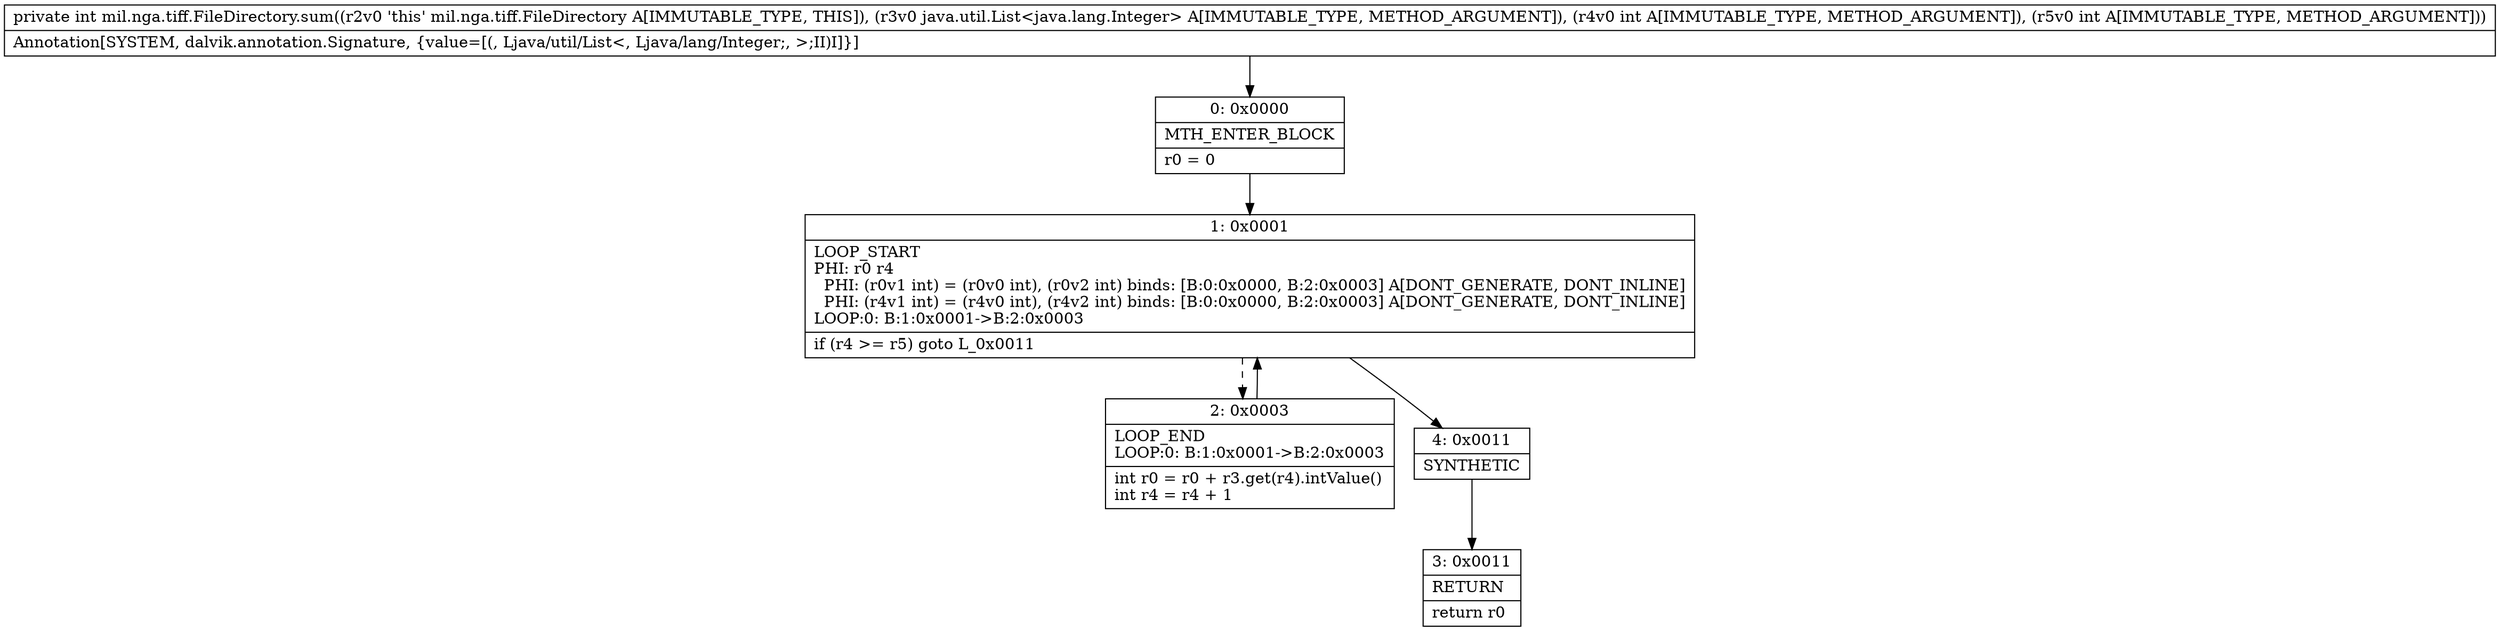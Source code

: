 digraph "CFG formil.nga.tiff.FileDirectory.sum(Ljava\/util\/List;II)I" {
Node_0 [shape=record,label="{0\:\ 0x0000|MTH_ENTER_BLOCK\l|r0 = 0\l}"];
Node_1 [shape=record,label="{1\:\ 0x0001|LOOP_START\lPHI: r0 r4 \l  PHI: (r0v1 int) = (r0v0 int), (r0v2 int) binds: [B:0:0x0000, B:2:0x0003] A[DONT_GENERATE, DONT_INLINE]\l  PHI: (r4v1 int) = (r4v0 int), (r4v2 int) binds: [B:0:0x0000, B:2:0x0003] A[DONT_GENERATE, DONT_INLINE]\lLOOP:0: B:1:0x0001\-\>B:2:0x0003\l|if (r4 \>= r5) goto L_0x0011\l}"];
Node_2 [shape=record,label="{2\:\ 0x0003|LOOP_END\lLOOP:0: B:1:0x0001\-\>B:2:0x0003\l|int r0 = r0 + r3.get(r4).intValue()\lint r4 = r4 + 1\l}"];
Node_3 [shape=record,label="{3\:\ 0x0011|RETURN\l|return r0\l}"];
Node_4 [shape=record,label="{4\:\ 0x0011|SYNTHETIC\l}"];
MethodNode[shape=record,label="{private int mil.nga.tiff.FileDirectory.sum((r2v0 'this' mil.nga.tiff.FileDirectory A[IMMUTABLE_TYPE, THIS]), (r3v0 java.util.List\<java.lang.Integer\> A[IMMUTABLE_TYPE, METHOD_ARGUMENT]), (r4v0 int A[IMMUTABLE_TYPE, METHOD_ARGUMENT]), (r5v0 int A[IMMUTABLE_TYPE, METHOD_ARGUMENT]))  | Annotation[SYSTEM, dalvik.annotation.Signature, \{value=[(, Ljava\/util\/List\<, Ljava\/lang\/Integer;, \>;II)I]\}]\l}"];
MethodNode -> Node_0;
Node_0 -> Node_1;
Node_1 -> Node_2[style=dashed];
Node_1 -> Node_4;
Node_2 -> Node_1;
Node_4 -> Node_3;
}

